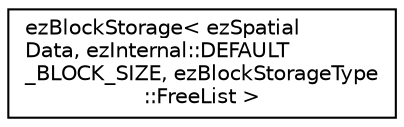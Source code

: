 digraph "Graphical Class Hierarchy"
{
 // LATEX_PDF_SIZE
  edge [fontname="Helvetica",fontsize="10",labelfontname="Helvetica",labelfontsize="10"];
  node [fontname="Helvetica",fontsize="10",shape=record];
  rankdir="LR";
  Node0 [label="ezBlockStorage\< ezSpatial\lData, ezInternal::DEFAULT\l_BLOCK_SIZE, ezBlockStorageType\l::FreeList \>",height=0.2,width=0.4,color="black", fillcolor="white", style="filled",URL="$d3/d1f/classez_block_storage.htm",tooltip=" "];
}
